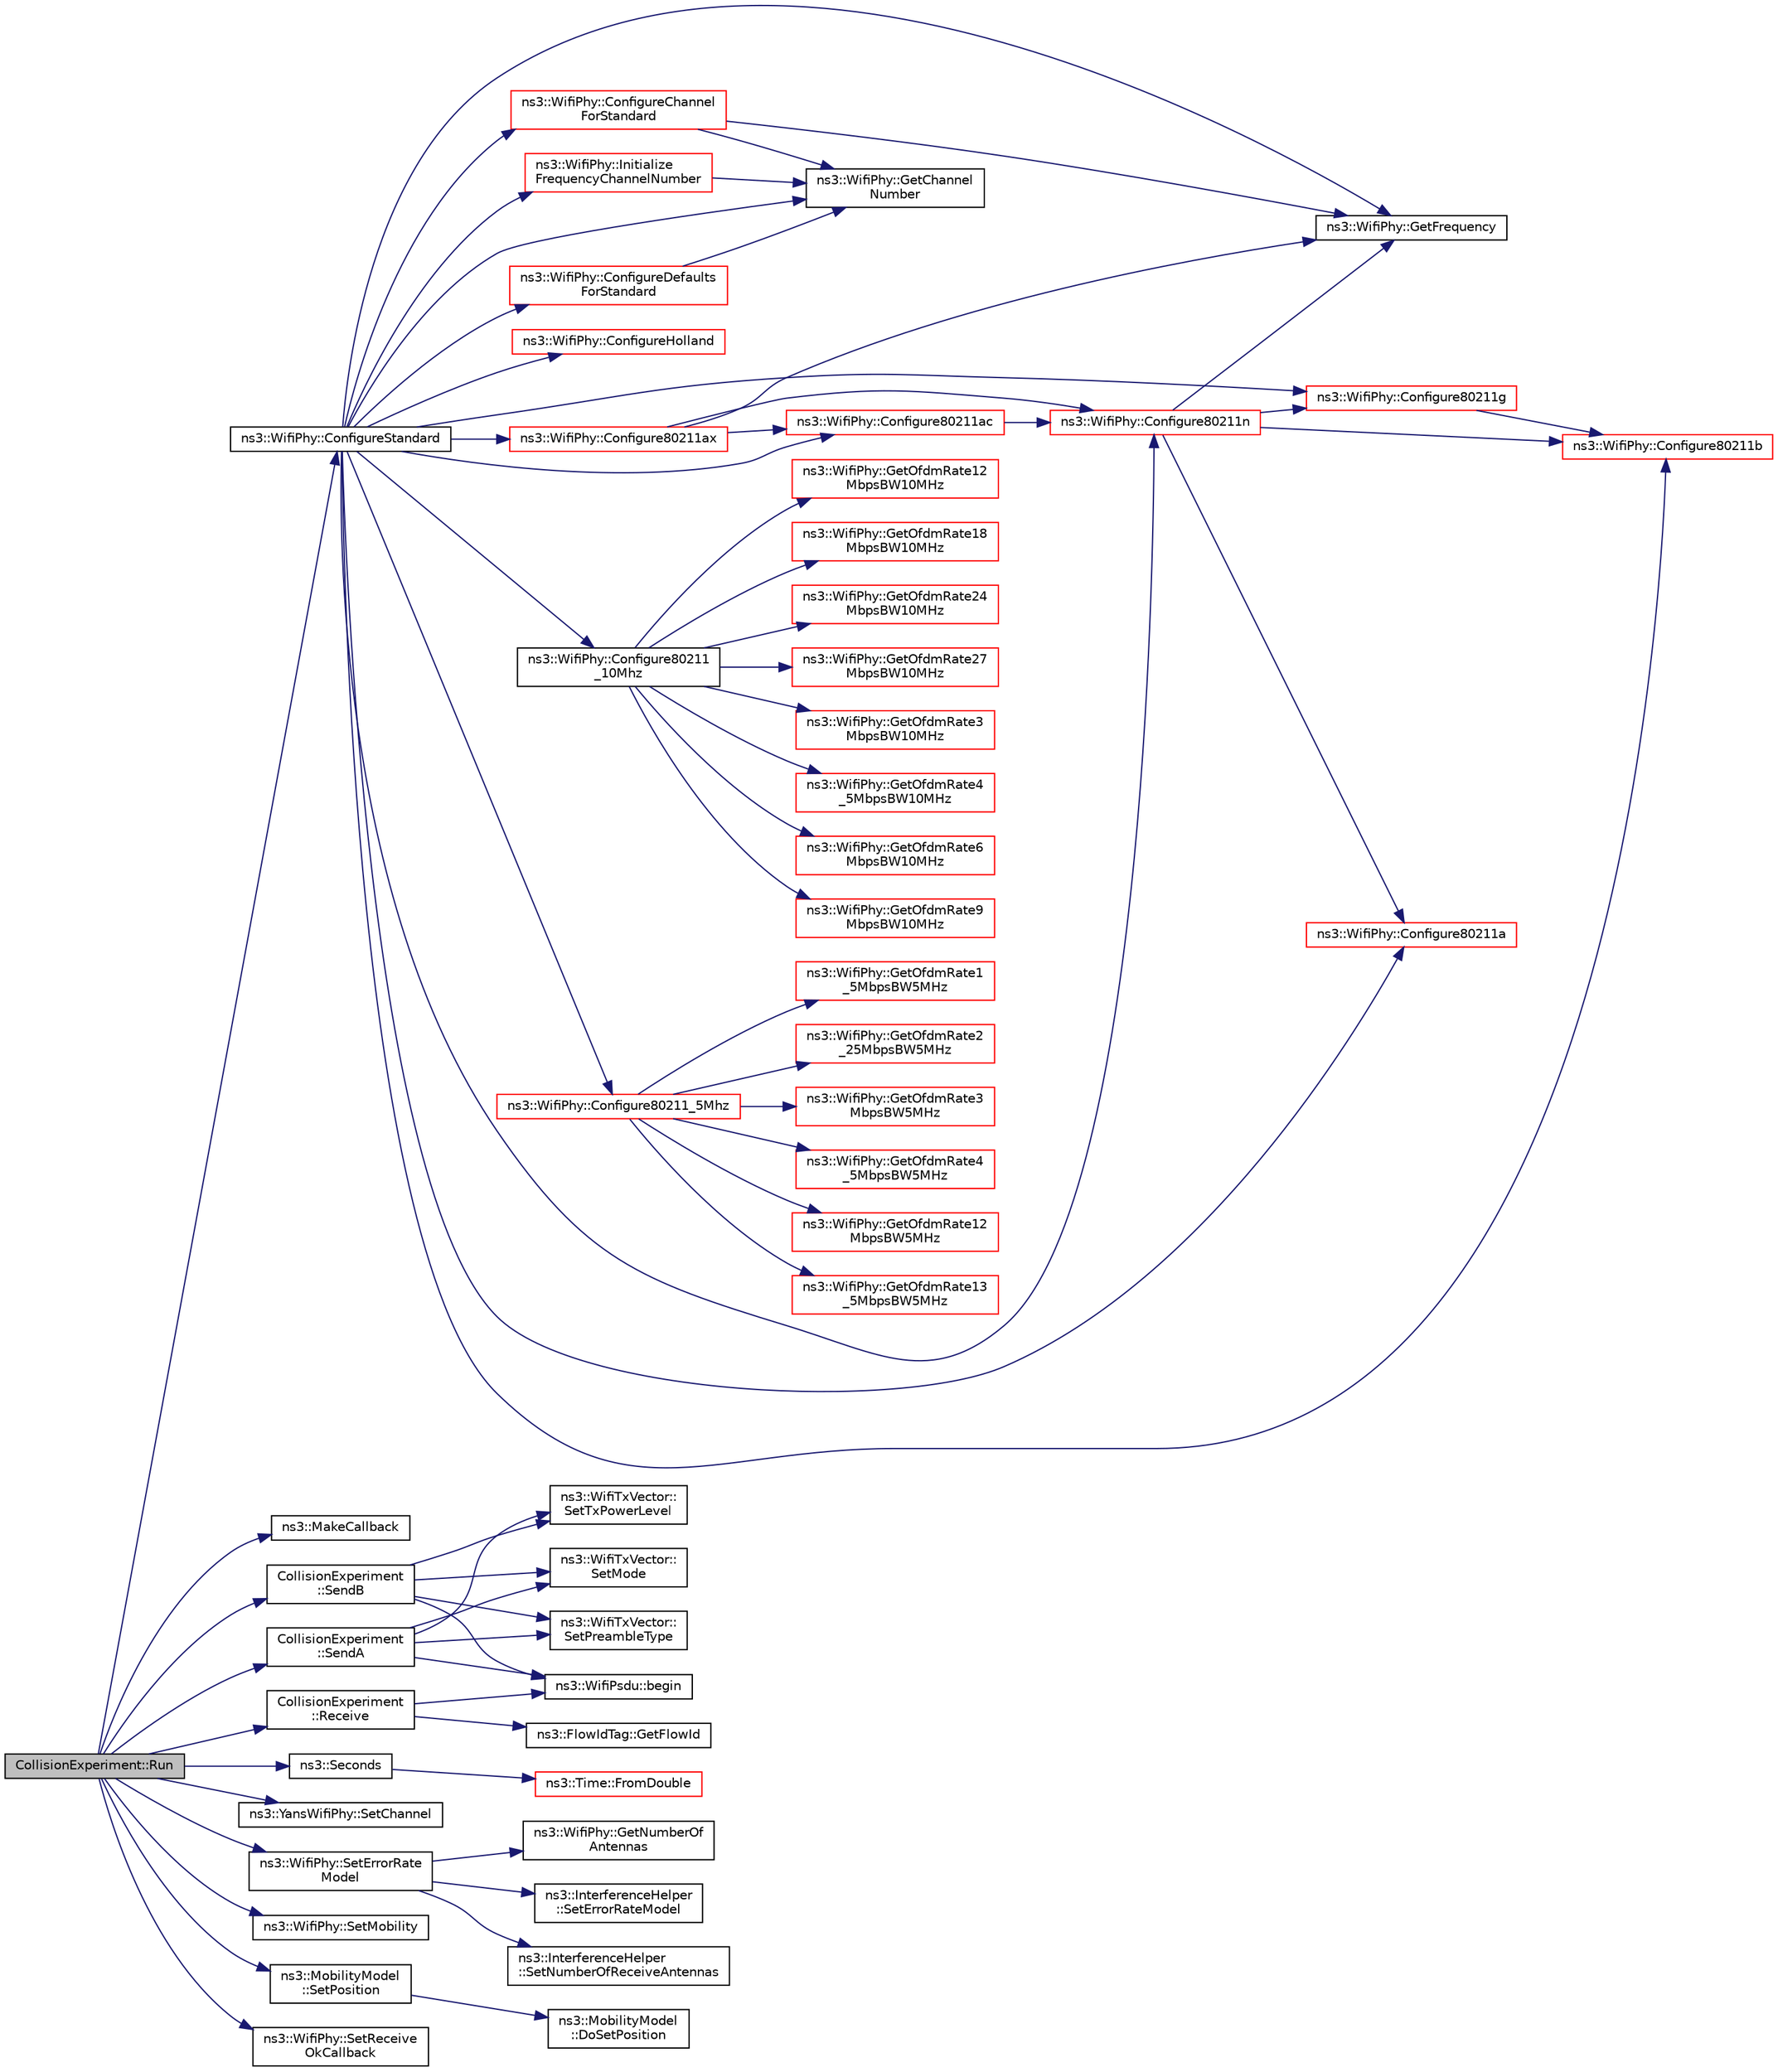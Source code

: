 digraph "CollisionExperiment::Run"
{
 // LATEX_PDF_SIZE
  edge [fontname="Helvetica",fontsize="10",labelfontname="Helvetica",labelfontsize="10"];
  node [fontname="Helvetica",fontsize="10",shape=record];
  rankdir="LR";
  Node1 [label="CollisionExperiment::Run",height=0.2,width=0.4,color="black", fillcolor="grey75", style="filled", fontcolor="black",tooltip="Run function."];
  Node1 -> Node2 [color="midnightblue",fontsize="10",style="solid",fontname="Helvetica"];
  Node2 [label="ns3::WifiPhy::ConfigureStandard",height=0.2,width=0.4,color="black", fillcolor="white", style="filled",URL="$classns3_1_1_wifi_phy.html#aeafbea9bd8c1ae20f85584f55d868d23",tooltip="Configure the PHY-level parameters for different Wi-Fi standard."];
  Node2 -> Node3 [color="midnightblue",fontsize="10",style="solid",fontname="Helvetica"];
  Node3 [label="ns3::WifiPhy::Configure80211\l_10Mhz",height=0.2,width=0.4,color="black", fillcolor="white", style="filled",URL="$classns3_1_1_wifi_phy.html#a42b42da70fb83cc0136c78658698c620",tooltip="Configure WifiPhy with appropriate channel frequency and supported rates for 802.11a standard with 10..."];
  Node3 -> Node4 [color="midnightblue",fontsize="10",style="solid",fontname="Helvetica"];
  Node4 [label="ns3::WifiPhy::GetOfdmRate12\lMbpsBW10MHz",height=0.2,width=0.4,color="red", fillcolor="white", style="filled",URL="$classns3_1_1_wifi_phy.html#a7027b0e5307e56e68d4cf222e6751d90",tooltip="Return a WifiMode for OFDM at 12Mbps with 10MHz channel spacing."];
  Node3 -> Node9 [color="midnightblue",fontsize="10",style="solid",fontname="Helvetica"];
  Node9 [label="ns3::WifiPhy::GetOfdmRate18\lMbpsBW10MHz",height=0.2,width=0.4,color="red", fillcolor="white", style="filled",URL="$classns3_1_1_wifi_phy.html#a78790cdcd17992e4c5e3ffada193d6de",tooltip="Return a WifiMode for OFDM at 18Mbps with 10MHz channel spacing."];
  Node3 -> Node10 [color="midnightblue",fontsize="10",style="solid",fontname="Helvetica"];
  Node10 [label="ns3::WifiPhy::GetOfdmRate24\lMbpsBW10MHz",height=0.2,width=0.4,color="red", fillcolor="white", style="filled",URL="$classns3_1_1_wifi_phy.html#a9cb82b2a3b8165a9b1c58a4cbcbd961f",tooltip="Return a WifiMode for OFDM at 24Mbps with 10MHz channel spacing."];
  Node3 -> Node11 [color="midnightblue",fontsize="10",style="solid",fontname="Helvetica"];
  Node11 [label="ns3::WifiPhy::GetOfdmRate27\lMbpsBW10MHz",height=0.2,width=0.4,color="red", fillcolor="white", style="filled",URL="$classns3_1_1_wifi_phy.html#adeb11bf3d1463a29e9e930e69d02df43",tooltip="Return a WifiMode for OFDM at 27Mbps with 10MHz channel spacing."];
  Node3 -> Node12 [color="midnightblue",fontsize="10",style="solid",fontname="Helvetica"];
  Node12 [label="ns3::WifiPhy::GetOfdmRate3\lMbpsBW10MHz",height=0.2,width=0.4,color="red", fillcolor="white", style="filled",URL="$classns3_1_1_wifi_phy.html#a8c565c787448b738ea94b455169371fa",tooltip="Return a WifiMode for OFDM at 3Mbps with 10MHz channel spacing."];
  Node3 -> Node13 [color="midnightblue",fontsize="10",style="solid",fontname="Helvetica"];
  Node13 [label="ns3::WifiPhy::GetOfdmRate4\l_5MbpsBW10MHz",height=0.2,width=0.4,color="red", fillcolor="white", style="filled",URL="$classns3_1_1_wifi_phy.html#a96acd60bbfdc2ffe88dcc6cf201e73ee",tooltip="Return a WifiMode for OFDM at 4.5Mbps with 10MHz channel spacing."];
  Node3 -> Node14 [color="midnightblue",fontsize="10",style="solid",fontname="Helvetica"];
  Node14 [label="ns3::WifiPhy::GetOfdmRate6\lMbpsBW10MHz",height=0.2,width=0.4,color="red", fillcolor="white", style="filled",URL="$classns3_1_1_wifi_phy.html#aa7c91565a17bc8f93f766dea8351d9f7",tooltip="Return a WifiMode for OFDM at 6Mbps with 10MHz channel spacing."];
  Node3 -> Node15 [color="midnightblue",fontsize="10",style="solid",fontname="Helvetica"];
  Node15 [label="ns3::WifiPhy::GetOfdmRate9\lMbpsBW10MHz",height=0.2,width=0.4,color="red", fillcolor="white", style="filled",URL="$classns3_1_1_wifi_phy.html#af3db6741fde3d02c6982a62069329c9c",tooltip="Return a WifiMode for OFDM at 9Mbps with 10MHz channel spacing."];
  Node2 -> Node16 [color="midnightblue",fontsize="10",style="solid",fontname="Helvetica"];
  Node16 [label="ns3::WifiPhy::Configure80211_5Mhz",height=0.2,width=0.4,color="red", fillcolor="white", style="filled",URL="$classns3_1_1_wifi_phy.html#a7f3076e93e88d1c884dde3e390fa9756",tooltip="Configure WifiPhy with appropriate channel frequency and supported rates for 802.11a standard with 5M..."];
  Node16 -> Node17 [color="midnightblue",fontsize="10",style="solid",fontname="Helvetica"];
  Node17 [label="ns3::WifiPhy::GetOfdmRate12\lMbpsBW5MHz",height=0.2,width=0.4,color="red", fillcolor="white", style="filled",URL="$classns3_1_1_wifi_phy.html#aae849d28ac0ef8729574e39f1bf98463",tooltip="Return a WifiMode for OFDM at 12Mbps with 5MHz channel spacing."];
  Node16 -> Node18 [color="midnightblue",fontsize="10",style="solid",fontname="Helvetica"];
  Node18 [label="ns3::WifiPhy::GetOfdmRate13\l_5MbpsBW5MHz",height=0.2,width=0.4,color="red", fillcolor="white", style="filled",URL="$classns3_1_1_wifi_phy.html#a54081f3923272965099c04f060b0508d",tooltip="Return a WifiMode for OFDM at 13.5Mbps with 5MHz channel spacing."];
  Node16 -> Node19 [color="midnightblue",fontsize="10",style="solid",fontname="Helvetica"];
  Node19 [label="ns3::WifiPhy::GetOfdmRate1\l_5MbpsBW5MHz",height=0.2,width=0.4,color="red", fillcolor="white", style="filled",URL="$classns3_1_1_wifi_phy.html#ad52da7bd50e91c3cf45b6a3256b93d37",tooltip="Return a WifiMode for OFDM at 1.5Mbps with 5MHz channel spacing."];
  Node16 -> Node20 [color="midnightblue",fontsize="10",style="solid",fontname="Helvetica"];
  Node20 [label="ns3::WifiPhy::GetOfdmRate2\l_25MbpsBW5MHz",height=0.2,width=0.4,color="red", fillcolor="white", style="filled",URL="$classns3_1_1_wifi_phy.html#af1b2d75c0ca6b23927ddee3b3f85242e",tooltip="Return a WifiMode for OFDM at 2.25Mbps with 5MHz channel spacing."];
  Node16 -> Node21 [color="midnightblue",fontsize="10",style="solid",fontname="Helvetica"];
  Node21 [label="ns3::WifiPhy::GetOfdmRate3\lMbpsBW5MHz",height=0.2,width=0.4,color="red", fillcolor="white", style="filled",URL="$classns3_1_1_wifi_phy.html#a80fcdb4c3168baf71ced3a7088aa24b7",tooltip="Return a WifiMode for OFDM at 3Mbps with 5MHz channel spacing."];
  Node16 -> Node22 [color="midnightblue",fontsize="10",style="solid",fontname="Helvetica"];
  Node22 [label="ns3::WifiPhy::GetOfdmRate4\l_5MbpsBW5MHz",height=0.2,width=0.4,color="red", fillcolor="white", style="filled",URL="$classns3_1_1_wifi_phy.html#a0d0270d2a2fc0a3b91d8e39c83d8f0ca",tooltip="Return a WifiMode for OFDM at 4.5Mbps with 5MHz channel spacing."];
  Node2 -> Node25 [color="midnightblue",fontsize="10",style="solid",fontname="Helvetica"];
  Node25 [label="ns3::WifiPhy::Configure80211a",height=0.2,width=0.4,color="red", fillcolor="white", style="filled",URL="$classns3_1_1_wifi_phy.html#a3f4c48226fee10de85a17e6ce62af0f3",tooltip="Configure WifiPhy with appropriate channel frequency and supported rates for 802.11a standard."];
  Node2 -> Node34 [color="midnightblue",fontsize="10",style="solid",fontname="Helvetica"];
  Node34 [label="ns3::WifiPhy::Configure80211ac",height=0.2,width=0.4,color="red", fillcolor="white", style="filled",URL="$classns3_1_1_wifi_phy.html#a9023b105175409e6dde1281cc6584cf3",tooltip="Configure WifiPhy with appropriate channel frequency and supported rates for 802.11ac standard."];
  Node34 -> Node35 [color="midnightblue",fontsize="10",style="solid",fontname="Helvetica"];
  Node35 [label="ns3::WifiPhy::Configure80211n",height=0.2,width=0.4,color="red", fillcolor="white", style="filled",URL="$classns3_1_1_wifi_phy.html#ac4cf51f397334a060632d690675446e6",tooltip="Configure WifiPhy with appropriate channel frequency and supported rates for 802.11n standard."];
  Node35 -> Node25 [color="midnightblue",fontsize="10",style="solid",fontname="Helvetica"];
  Node35 -> Node36 [color="midnightblue",fontsize="10",style="solid",fontname="Helvetica"];
  Node36 [label="ns3::WifiPhy::Configure80211b",height=0.2,width=0.4,color="red", fillcolor="white", style="filled",URL="$classns3_1_1_wifi_phy.html#a6d06ede65c6956ad9c414a00587279d7",tooltip="Configure WifiPhy with appropriate channel frequency and supported rates for 802.11b standard."];
  Node35 -> Node41 [color="midnightblue",fontsize="10",style="solid",fontname="Helvetica"];
  Node41 [label="ns3::WifiPhy::Configure80211g",height=0.2,width=0.4,color="red", fillcolor="white", style="filled",URL="$classns3_1_1_wifi_phy.html#a71286ced86fbd1b11c4b68e053b3e8d0",tooltip="Configure WifiPhy with appropriate channel frequency and supported rates for 802.11g standard."];
  Node41 -> Node36 [color="midnightblue",fontsize="10",style="solid",fontname="Helvetica"];
  Node35 -> Node89 [color="midnightblue",fontsize="10",style="solid",fontname="Helvetica"];
  Node89 [label="ns3::WifiPhy::GetFrequency",height=0.2,width=0.4,color="black", fillcolor="white", style="filled",URL="$classns3_1_1_wifi_phy.html#afca470e272ec5c3126da63c0a6102f4c",tooltip=" "];
  Node2 -> Node102 [color="midnightblue",fontsize="10",style="solid",fontname="Helvetica"];
  Node102 [label="ns3::WifiPhy::Configure80211ax",height=0.2,width=0.4,color="red", fillcolor="white", style="filled",URL="$classns3_1_1_wifi_phy.html#adcda370490dc230a5c737c7a83de9bcd",tooltip="Configure WifiPhy with appropriate channel frequency and supported rates for 802.11ax standard."];
  Node102 -> Node34 [color="midnightblue",fontsize="10",style="solid",fontname="Helvetica"];
  Node102 -> Node35 [color="midnightblue",fontsize="10",style="solid",fontname="Helvetica"];
  Node102 -> Node89 [color="midnightblue",fontsize="10",style="solid",fontname="Helvetica"];
  Node2 -> Node36 [color="midnightblue",fontsize="10",style="solid",fontname="Helvetica"];
  Node2 -> Node41 [color="midnightblue",fontsize="10",style="solid",fontname="Helvetica"];
  Node2 -> Node35 [color="midnightblue",fontsize="10",style="solid",fontname="Helvetica"];
  Node2 -> Node115 [color="midnightblue",fontsize="10",style="solid",fontname="Helvetica"];
  Node115 [label="ns3::WifiPhy::ConfigureChannel\lForStandard",height=0.2,width=0.4,color="red", fillcolor="white", style="filled",URL="$classns3_1_1_wifi_phy.html#aed528417ac25eecc7ecf44079d162847",tooltip="Configure the PHY-level parameters for different Wi-Fi standard."];
  Node115 -> Node118 [color="midnightblue",fontsize="10",style="solid",fontname="Helvetica"];
  Node118 [label="ns3::WifiPhy::GetChannel\lNumber",height=0.2,width=0.4,color="black", fillcolor="white", style="filled",URL="$classns3_1_1_wifi_phy.html#a0fff908934055690c5774ef0890bb239",tooltip="Return current channel number."];
  Node115 -> Node89 [color="midnightblue",fontsize="10",style="solid",fontname="Helvetica"];
  Node2 -> Node200 [color="midnightblue",fontsize="10",style="solid",fontname="Helvetica"];
  Node200 [label="ns3::WifiPhy::ConfigureDefaults\lForStandard",height=0.2,width=0.4,color="red", fillcolor="white", style="filled",URL="$classns3_1_1_wifi_phy.html#ae5a54012ac4703d86299312251c41114",tooltip="Configure the PHY-level parameters for different Wi-Fi standard."];
  Node200 -> Node118 [color="midnightblue",fontsize="10",style="solid",fontname="Helvetica"];
  Node2 -> Node201 [color="midnightblue",fontsize="10",style="solid",fontname="Helvetica"];
  Node201 [label="ns3::WifiPhy::ConfigureHolland",height=0.2,width=0.4,color="red", fillcolor="white", style="filled",URL="$classns3_1_1_wifi_phy.html#aba0f3d79d7fe9be1485a3d87a8923cdd",tooltip="Configure WifiPhy with appropriate channel frequency and supported rates for Holland."];
  Node2 -> Node118 [color="midnightblue",fontsize="10",style="solid",fontname="Helvetica"];
  Node2 -> Node89 [color="midnightblue",fontsize="10",style="solid",fontname="Helvetica"];
  Node2 -> Node202 [color="midnightblue",fontsize="10",style="solid",fontname="Helvetica"];
  Node202 [label="ns3::WifiPhy::Initialize\lFrequencyChannelNumber",height=0.2,width=0.4,color="red", fillcolor="white", style="filled",URL="$classns3_1_1_wifi_phy.html#a6f926737f6ba77c4b619734f396ed3ed",tooltip="post-construction setting of frequency and/or channel number"];
  Node202 -> Node118 [color="midnightblue",fontsize="10",style="solid",fontname="Helvetica"];
  Node1 -> Node203 [color="midnightblue",fontsize="10",style="solid",fontname="Helvetica"];
  Node203 [label="ns3::MakeCallback",height=0.2,width=0.4,color="black", fillcolor="white", style="filled",URL="$group__makecallbackmemptr.html#ga9376283685aa99d204048d6a4b7610a4",tooltip=" "];
  Node1 -> Node204 [color="midnightblue",fontsize="10",style="solid",fontname="Helvetica"];
  Node204 [label="CollisionExperiment\l::Receive",height=0.2,width=0.4,color="black", fillcolor="white", style="filled",URL="$class_collision_experiment.html#a8feec4d50ded7302b000a1a38e345d89",tooltip="Receive function."];
  Node204 -> Node205 [color="midnightblue",fontsize="10",style="solid",fontname="Helvetica"];
  Node205 [label="ns3::WifiPsdu::begin",height=0.2,width=0.4,color="black", fillcolor="white", style="filled",URL="$classns3_1_1_wifi_psdu.html#a1d7841673edd8298c969f3b59487a6d1",tooltip="Return a const iterator to the first MPDU."];
  Node204 -> Node206 [color="midnightblue",fontsize="10",style="solid",fontname="Helvetica"];
  Node206 [label="ns3::FlowIdTag::GetFlowId",height=0.2,width=0.4,color="black", fillcolor="white", style="filled",URL="$classns3_1_1_flow_id_tag.html#a11d91c243a68a5f68e297a9aaa20fcd4",tooltip="Gets the flow id for the tag."];
  Node1 -> Node207 [color="midnightblue",fontsize="10",style="solid",fontname="Helvetica"];
  Node207 [label="ns3::Seconds",height=0.2,width=0.4,color="black", fillcolor="white", style="filled",URL="$group__timecivil.html#ga33c34b816f8ff6628e33d5c8e9713b9e",tooltip=" "];
  Node207 -> Node208 [color="midnightblue",fontsize="10",style="solid",fontname="Helvetica"];
  Node208 [label="ns3::Time::FromDouble",height=0.2,width=0.4,color="red", fillcolor="white", style="filled",URL="$classns3_1_1_time.html#a60e845f4a74e62495b86356afe604cb4",tooltip="Create a Time equal to value in unit unit."];
  Node1 -> Node214 [color="midnightblue",fontsize="10",style="solid",fontname="Helvetica"];
  Node214 [label="CollisionExperiment\l::SendA",height=0.2,width=0.4,color="black", fillcolor="white", style="filled",URL="$class_collision_experiment.html#a4595804681cdcfa7af8d39477a758f87",tooltip="Send A function."];
  Node214 -> Node205 [color="midnightblue",fontsize="10",style="solid",fontname="Helvetica"];
  Node214 -> Node215 [color="midnightblue",fontsize="10",style="solid",fontname="Helvetica"];
  Node215 [label="ns3::WifiTxVector::\lSetMode",height=0.2,width=0.4,color="black", fillcolor="white", style="filled",URL="$classns3_1_1_wifi_tx_vector.html#af39f17fec348c22f8c963bcb6bb5fc53",tooltip="Sets the selected payload transmission mode."];
  Node214 -> Node216 [color="midnightblue",fontsize="10",style="solid",fontname="Helvetica"];
  Node216 [label="ns3::WifiTxVector::\lSetPreambleType",height=0.2,width=0.4,color="black", fillcolor="white", style="filled",URL="$classns3_1_1_wifi_tx_vector.html#afa5117513e1a7bfa717c3d7556192525",tooltip="Sets the preamble type."];
  Node214 -> Node217 [color="midnightblue",fontsize="10",style="solid",fontname="Helvetica"];
  Node217 [label="ns3::WifiTxVector::\lSetTxPowerLevel",height=0.2,width=0.4,color="black", fillcolor="white", style="filled",URL="$classns3_1_1_wifi_tx_vector.html#a25743cd89a5cb95ec22a9e584fa044f3",tooltip="Sets the selected transmission power level."];
  Node1 -> Node218 [color="midnightblue",fontsize="10",style="solid",fontname="Helvetica"];
  Node218 [label="CollisionExperiment\l::SendB",height=0.2,width=0.4,color="black", fillcolor="white", style="filled",URL="$class_collision_experiment.html#a680a0adf3549ec11050007236e314a04",tooltip="Send B function."];
  Node218 -> Node205 [color="midnightblue",fontsize="10",style="solid",fontname="Helvetica"];
  Node218 -> Node215 [color="midnightblue",fontsize="10",style="solid",fontname="Helvetica"];
  Node218 -> Node216 [color="midnightblue",fontsize="10",style="solid",fontname="Helvetica"];
  Node218 -> Node217 [color="midnightblue",fontsize="10",style="solid",fontname="Helvetica"];
  Node1 -> Node219 [color="midnightblue",fontsize="10",style="solid",fontname="Helvetica"];
  Node219 [label="ns3::YansWifiPhy::SetChannel",height=0.2,width=0.4,color="black", fillcolor="white", style="filled",URL="$classns3_1_1_yans_wifi_phy.html#a8b3bedfcd7950b9c39ba50e3096f8b4d",tooltip="Set the YansWifiChannel this YansWifiPhy is to be connected to."];
  Node1 -> Node220 [color="midnightblue",fontsize="10",style="solid",fontname="Helvetica"];
  Node220 [label="ns3::WifiPhy::SetErrorRate\lModel",height=0.2,width=0.4,color="black", fillcolor="white", style="filled",URL="$classns3_1_1_wifi_phy.html#affbdde4683ce782c53d97ca9580e84e1",tooltip="Sets the error rate model."];
  Node220 -> Node221 [color="midnightblue",fontsize="10",style="solid",fontname="Helvetica"];
  Node221 [label="ns3::WifiPhy::GetNumberOf\lAntennas",height=0.2,width=0.4,color="black", fillcolor="white", style="filled",URL="$classns3_1_1_wifi_phy.html#a95c125335007b51b9c7403a8459f45b2",tooltip=" "];
  Node220 -> Node222 [color="midnightblue",fontsize="10",style="solid",fontname="Helvetica"];
  Node222 [label="ns3::InterferenceHelper\l::SetErrorRateModel",height=0.2,width=0.4,color="black", fillcolor="white", style="filled",URL="$classns3_1_1_interference_helper.html#a5fe851bc515211714f1bc81110f68855",tooltip="Set the error rate model for this interference helper."];
  Node220 -> Node223 [color="midnightblue",fontsize="10",style="solid",fontname="Helvetica"];
  Node223 [label="ns3::InterferenceHelper\l::SetNumberOfReceiveAntennas",height=0.2,width=0.4,color="black", fillcolor="white", style="filled",URL="$classns3_1_1_interference_helper.html#ae04257f3c9153258970ec7c96abf41ea",tooltip="Set the number of RX antennas in the receiver corresponding to this interference helper."];
  Node1 -> Node224 [color="midnightblue",fontsize="10",style="solid",fontname="Helvetica"];
  Node224 [label="ns3::WifiPhy::SetMobility",height=0.2,width=0.4,color="black", fillcolor="white", style="filled",URL="$classns3_1_1_wifi_phy.html#ab79cdd9c79a1250372909726e45dc9e4",tooltip="assign a mobility model to this device"];
  Node1 -> Node225 [color="midnightblue",fontsize="10",style="solid",fontname="Helvetica"];
  Node225 [label="ns3::MobilityModel\l::SetPosition",height=0.2,width=0.4,color="black", fillcolor="white", style="filled",URL="$classns3_1_1_mobility_model.html#ac584b3d5a309709d2f13ed6ada1e7640",tooltip=" "];
  Node225 -> Node226 [color="midnightblue",fontsize="10",style="solid",fontname="Helvetica"];
  Node226 [label="ns3::MobilityModel\l::DoSetPosition",height=0.2,width=0.4,color="black", fillcolor="white", style="filled",URL="$classns3_1_1_mobility_model.html#aa2f52cd86754da71ac649413c049785e",tooltip=" "];
  Node1 -> Node227 [color="midnightblue",fontsize="10",style="solid",fontname="Helvetica"];
  Node227 [label="ns3::WifiPhy::SetReceive\lOkCallback",height=0.2,width=0.4,color="black", fillcolor="white", style="filled",URL="$classns3_1_1_wifi_phy.html#adc3aa3a59f36e5c84f8d759bb15a5bf0",tooltip=" "];
}
